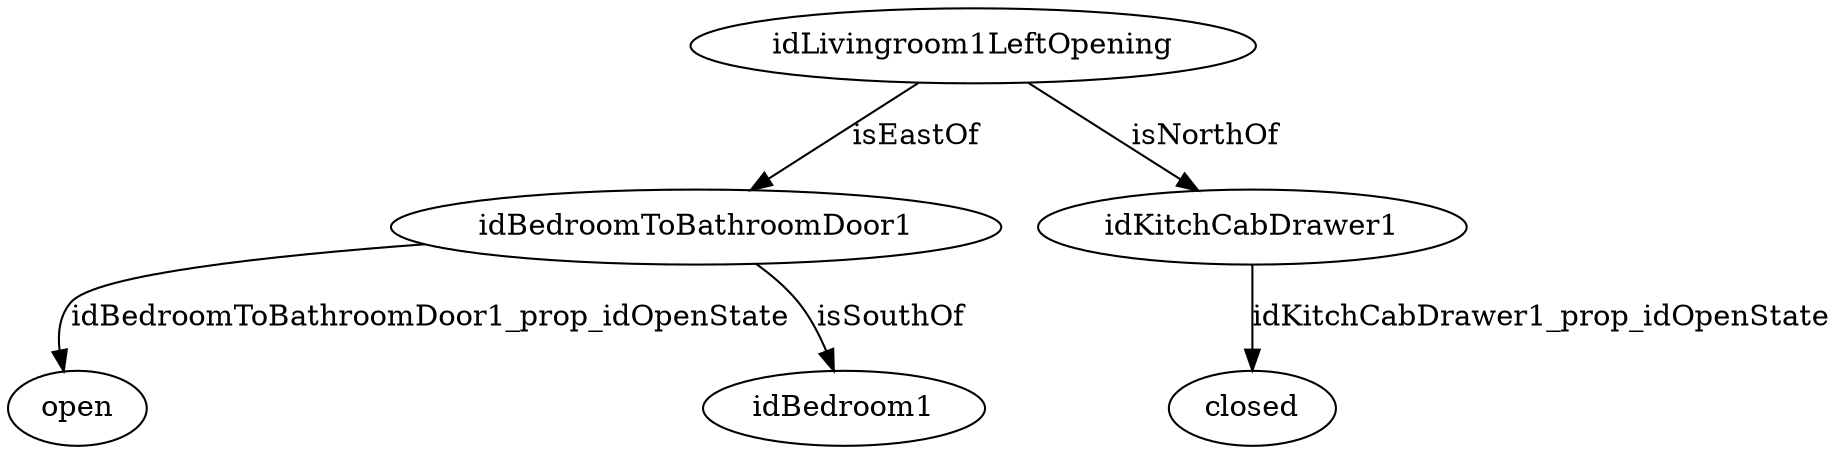 strict digraph  {
idLivingroom1LeftOpening [node_type=entity_node, root=root];
idBedroomToBathroomDoor1;
open;
idKitchCabDrawer1;
closed;
idBedroom1;
idLivingroom1LeftOpening -> idBedroomToBathroomDoor1  [edge_type=relationship, label=isEastOf];
idLivingroom1LeftOpening -> idKitchCabDrawer1  [edge_type=relationship, label=isNorthOf];
idBedroomToBathroomDoor1 -> open  [edge_type=property, label=idBedroomToBathroomDoor1_prop_idOpenState];
idBedroomToBathroomDoor1 -> idBedroom1  [edge_type=relationship, label=isSouthOf];
idKitchCabDrawer1 -> closed  [edge_type=property, label=idKitchCabDrawer1_prop_idOpenState];
}

